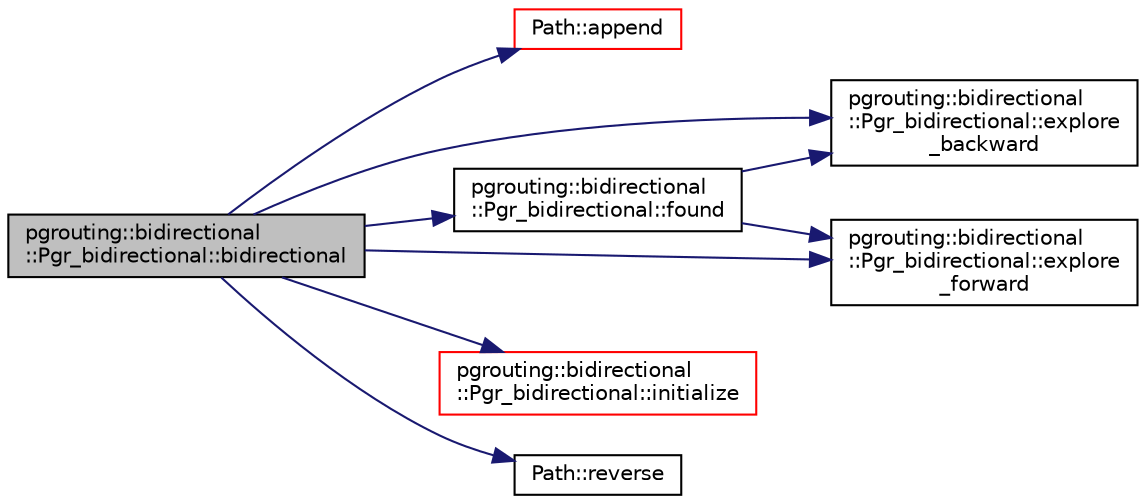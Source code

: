 digraph "pgrouting::bidirectional::Pgr_bidirectional::bidirectional"
{
  edge [fontname="Helvetica",fontsize="10",labelfontname="Helvetica",labelfontsize="10"];
  node [fontname="Helvetica",fontsize="10",shape=record];
  rankdir="LR";
  Node1 [label="pgrouting::bidirectional\l::Pgr_bidirectional::bidirectional",height=0.2,width=0.4,color="black", fillcolor="grey75", style="filled", fontcolor="black"];
  Node1 -> Node2 [color="midnightblue",fontsize="10",style="solid",fontname="Helvetica"];
  Node2 [label="Path::append",height=0.2,width=0.4,color="red", fillcolor="white", style="filled",URL="$classPath.html#a81dda9b296131350ee5be51a13e095b7",tooltip="Path: 2 -> 9 seq node edge cost agg_cost 0 2 4 1 0 1 5 8 1 1 2 6 9 1 2 3 9 -1 0 3 Path: 9 -> 3 seq no..."];
  Node1 -> Node3 [color="midnightblue",fontsize="10",style="solid",fontname="Helvetica"];
  Node3 [label="pgrouting::bidirectional\l::Pgr_bidirectional::explore\l_backward",height=0.2,width=0.4,color="black", fillcolor="white", style="filled",URL="$classpgrouting_1_1bidirectional_1_1Pgr__bidirectional.html#addaa7de211d943304475aa4c38f50978"];
  Node1 -> Node4 [color="midnightblue",fontsize="10",style="solid",fontname="Helvetica"];
  Node4 [label="pgrouting::bidirectional\l::Pgr_bidirectional::explore\l_forward",height=0.2,width=0.4,color="black", fillcolor="white", style="filled",URL="$classpgrouting_1_1bidirectional_1_1Pgr__bidirectional.html#a6c4b2976e7ee0e9c301f1071fdc5903f"];
  Node1 -> Node5 [color="midnightblue",fontsize="10",style="solid",fontname="Helvetica"];
  Node5 [label="pgrouting::bidirectional\l::Pgr_bidirectional::found",height=0.2,width=0.4,color="black", fillcolor="white", style="filled",URL="$classpgrouting_1_1bidirectional_1_1Pgr__bidirectional.html#a13542537894b7e6e0a00937a4cfcaac8"];
  Node5 -> Node3 [color="midnightblue",fontsize="10",style="solid",fontname="Helvetica"];
  Node5 -> Node4 [color="midnightblue",fontsize="10",style="solid",fontname="Helvetica"];
  Node1 -> Node6 [color="midnightblue",fontsize="10",style="solid",fontname="Helvetica"];
  Node6 [label="pgrouting::bidirectional\l::Pgr_bidirectional::initialize",height=0.2,width=0.4,color="red", fillcolor="white", style="filled",URL="$classpgrouting_1_1bidirectional_1_1Pgr__bidirectional.html#adcd46d9c2709a597a33379aa3541bde0"];
  Node1 -> Node7 [color="midnightblue",fontsize="10",style="solid",fontname="Helvetica"];
  Node7 [label="Path::reverse",height=0.2,width=0.4,color="black", fillcolor="white", style="filled",URL="$classPath.html#a7bba11c6c32823d91b1e9bf00a6baa2e"];
}
